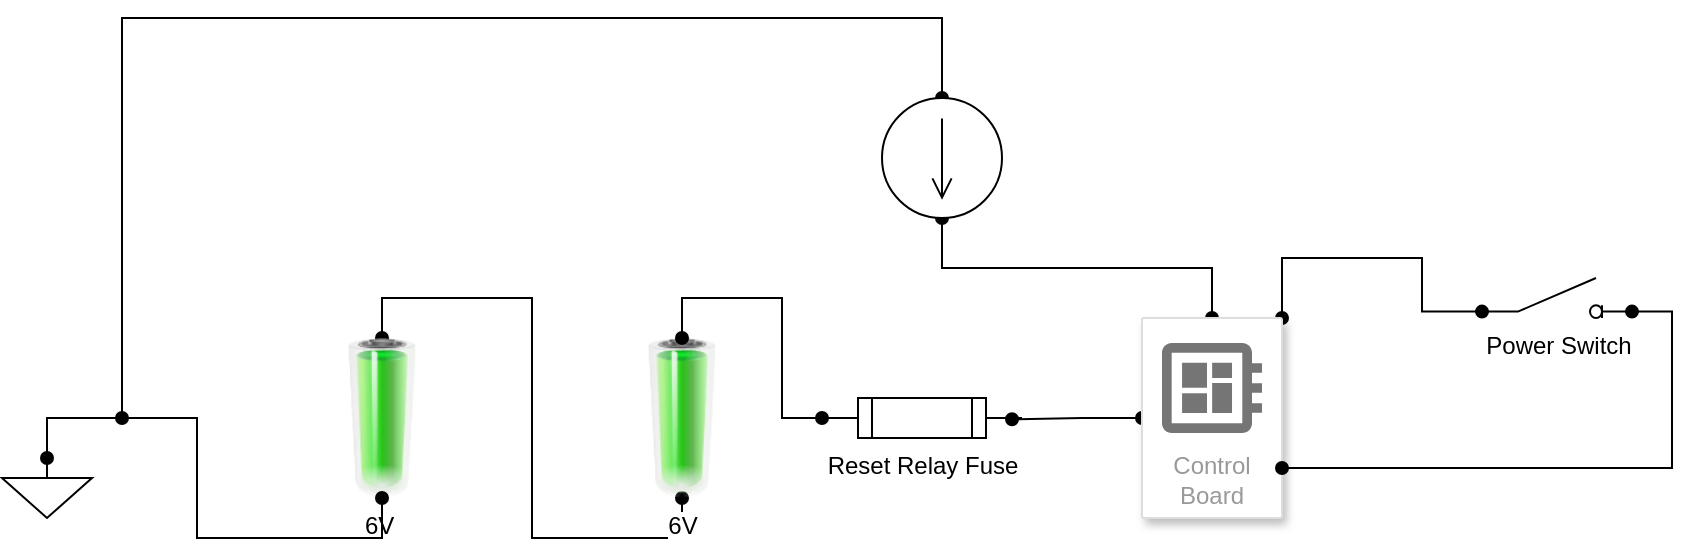 <mxfile version="26.2.8">
  <diagram name="Page-1" id="7e0a89b8-554c-2b80-1dc8-d5c74ca68de4">
    <mxGraphModel dx="654" dy="388" grid="1" gridSize="10" guides="1" tooltips="1" connect="1" arrows="1" fold="1" page="1" pageScale="1" pageWidth="1100" pageHeight="850" background="none" math="0" shadow="0">
      <root>
        <mxCell id="0" />
        <mxCell id="1" parent="0" />
        <mxCell id="W79n-Oxr2ZgM0roB26U3-4" style="edgeStyle=orthogonalEdgeStyle;rounded=0;orthogonalLoop=1;jettySize=auto;html=1;entryX=0.5;entryY=1;entryDx=0;entryDy=0;exitX=0.5;exitY=0;exitDx=0;exitDy=0;strokeColor=none;endArrow=oval;endFill=1;" edge="1" parent="1" source="W79n-Oxr2ZgM0roB26U3-1" target="W79n-Oxr2ZgM0roB26U3-2">
          <mxGeometry relative="1" as="geometry" />
        </mxCell>
        <mxCell id="W79n-Oxr2ZgM0roB26U3-6" style="edgeStyle=orthogonalEdgeStyle;rounded=0;orthogonalLoop=1;jettySize=auto;html=1;entryX=0.5;entryY=1;entryDx=0;entryDy=0;exitX=0.5;exitY=0;exitDx=0;exitDy=0;endArrow=oval;endFill=1;startArrow=oval;startFill=1;" edge="1" parent="1" source="W79n-Oxr2ZgM0roB26U3-1" target="W79n-Oxr2ZgM0roB26U3-2">
          <mxGeometry relative="1" as="geometry">
            <mxPoint x="320" y="360" as="sourcePoint" />
          </mxGeometry>
        </mxCell>
        <mxCell id="W79n-Oxr2ZgM0roB26U3-1" value="6V&amp;nbsp;" style="image;html=1;image=img/lib/clip_art/general/Battery_100_128x128.png" vertex="1" parent="1">
          <mxGeometry x="280" y="370" width="80" height="80" as="geometry" />
        </mxCell>
        <mxCell id="W79n-Oxr2ZgM0roB26U3-2" value="6V" style="image;html=1;image=img/lib/clip_art/general/Battery_100_128x128.png" vertex="1" parent="1">
          <mxGeometry x="430" y="370" width="80" height="80" as="geometry" />
        </mxCell>
        <mxCell id="W79n-Oxr2ZgM0roB26U3-11" style="edgeStyle=orthogonalEdgeStyle;rounded=0;orthogonalLoop=1;jettySize=auto;html=1;endArrow=oval;endFill=1;startArrow=oval;startFill=1;exitX=0.5;exitY=0;exitDx=0;exitDy=0;exitPerimeter=0;" edge="1" parent="1" source="W79n-Oxr2ZgM0roB26U3-5">
          <mxGeometry relative="1" as="geometry">
            <mxPoint x="190" y="410" as="targetPoint" />
            <Array as="points">
              <mxPoint x="600" y="210" />
              <mxPoint x="190" y="210" />
            </Array>
          </mxGeometry>
        </mxCell>
        <mxCell id="W79n-Oxr2ZgM0roB26U3-17" style="edgeStyle=orthogonalEdgeStyle;rounded=0;orthogonalLoop=1;jettySize=auto;html=1;entryX=0.5;entryY=0;entryDx=0;entryDy=0;exitX=0.5;exitY=1;exitDx=0;exitDy=0;exitPerimeter=0;endArrow=oval;endFill=1;startArrow=oval;startFill=1;" edge="1" parent="1" source="W79n-Oxr2ZgM0roB26U3-5" target="W79n-Oxr2ZgM0roB26U3-12">
          <mxGeometry relative="1" as="geometry" />
        </mxCell>
        <mxCell id="W79n-Oxr2ZgM0roB26U3-5" value="" style="pointerEvents=1;verticalLabelPosition=bottom;shadow=0;dashed=0;align=center;html=1;verticalAlign=top;shape=mxgraph.electrical.signal_sources.source;aspect=fixed;points=[[0.5,0,0],[1,0.5,0],[0.5,1,0],[0,0.5,0]];elSignalType=dc2;" vertex="1" parent="1">
          <mxGeometry x="570" y="250" width="60" height="60" as="geometry" />
        </mxCell>
        <mxCell id="W79n-Oxr2ZgM0roB26U3-9" value="" style="pointerEvents=1;verticalLabelPosition=bottom;shadow=0;dashed=0;align=center;html=1;verticalAlign=top;shape=mxgraph.electrical.signal_sources.signal_ground;" vertex="1" parent="1">
          <mxGeometry x="130" y="430" width="45" height="30" as="geometry" />
        </mxCell>
        <mxCell id="W79n-Oxr2ZgM0roB26U3-10" style="edgeStyle=orthogonalEdgeStyle;rounded=0;orthogonalLoop=1;jettySize=auto;html=1;entryX=0.5;entryY=0;entryDx=0;entryDy=0;entryPerimeter=0;exitX=0.5;exitY=1;exitDx=0;exitDy=0;endArrow=oval;endFill=1;startArrow=oval;startFill=1;" edge="1" parent="1" source="W79n-Oxr2ZgM0roB26U3-1" target="W79n-Oxr2ZgM0roB26U3-9">
          <mxGeometry relative="1" as="geometry" />
        </mxCell>
        <mxCell id="W79n-Oxr2ZgM0roB26U3-14" style="edgeStyle=orthogonalEdgeStyle;rounded=0;orthogonalLoop=1;jettySize=auto;html=1;endArrow=oval;endFill=1;startArrow=oval;startFill=1;entryX=0.95;entryY=0.531;entryDx=0;entryDy=0;entryPerimeter=0;" edge="1" parent="1" source="W79n-Oxr2ZgM0roB26U3-12" target="W79n-Oxr2ZgM0roB26U3-15">
          <mxGeometry relative="1" as="geometry">
            <mxPoint x="550" y="410" as="targetPoint" />
          </mxGeometry>
        </mxCell>
        <mxCell id="W79n-Oxr2ZgM0roB26U3-21" style="edgeStyle=orthogonalEdgeStyle;rounded=0;orthogonalLoop=1;jettySize=auto;html=1;exitX=1;exitY=0;exitDx=0;exitDy=0;startArrow=oval;startFill=1;endArrow=oval;endFill=1;entryX=0;entryY=0.84;entryDx=0;entryDy=0;" edge="1" parent="1" source="W79n-Oxr2ZgM0roB26U3-12" target="W79n-Oxr2ZgM0roB26U3-20">
          <mxGeometry relative="1" as="geometry">
            <Array as="points">
              <mxPoint x="770" y="330" />
              <mxPoint x="840" y="330" />
            </Array>
          </mxGeometry>
        </mxCell>
        <mxCell id="W79n-Oxr2ZgM0roB26U3-12" value="Control Board" style="strokeColor=#dddddd;shadow=1;strokeWidth=1;rounded=1;absoluteArcSize=1;arcSize=2;labelPosition=center;verticalLabelPosition=middle;align=center;verticalAlign=bottom;spacingLeft=0;fontColor=#999999;fontSize=12;whiteSpace=wrap;spacingBottom=2;html=1;" vertex="1" parent="1">
          <mxGeometry x="700" y="360" width="70" height="100" as="geometry" />
        </mxCell>
        <mxCell id="W79n-Oxr2ZgM0roB26U3-13" value="" style="sketch=0;dashed=0;connectable=0;html=1;fillColor=#757575;strokeColor=none;shape=mxgraph.gcp2.circuit_board;part=1;" vertex="1" parent="W79n-Oxr2ZgM0roB26U3-12">
          <mxGeometry x="0.5" width="50" height="45" relative="1" as="geometry">
            <mxPoint x="-25" y="12.5" as="offset" />
          </mxGeometry>
        </mxCell>
        <mxCell id="W79n-Oxr2ZgM0roB26U3-16" style="edgeStyle=orthogonalEdgeStyle;rounded=0;orthogonalLoop=1;jettySize=auto;html=1;entryX=0.5;entryY=0;entryDx=0;entryDy=0;endArrow=oval;endFill=1;startArrow=oval;startFill=1;" edge="1" parent="1" source="W79n-Oxr2ZgM0roB26U3-15" target="W79n-Oxr2ZgM0roB26U3-2">
          <mxGeometry relative="1" as="geometry" />
        </mxCell>
        <mxCell id="W79n-Oxr2ZgM0roB26U3-15" value="Reset Relay Fuse" style="pointerEvents=1;verticalLabelPosition=bottom;shadow=0;dashed=0;align=center;html=1;verticalAlign=top;shape=mxgraph.electrical.miscellaneous.fuse_1;" vertex="1" parent="1">
          <mxGeometry x="540" y="400" width="100" height="20" as="geometry" />
        </mxCell>
        <mxCell id="W79n-Oxr2ZgM0roB26U3-22" style="edgeStyle=orthogonalEdgeStyle;rounded=0;orthogonalLoop=1;jettySize=auto;html=1;exitX=1;exitY=0.84;exitDx=0;exitDy=0;entryX=1;entryY=0.75;entryDx=0;entryDy=0;endArrow=oval;endFill=1;startArrow=oval;startFill=1;" edge="1" parent="1" source="W79n-Oxr2ZgM0roB26U3-20" target="W79n-Oxr2ZgM0roB26U3-12">
          <mxGeometry relative="1" as="geometry" />
        </mxCell>
        <mxCell id="W79n-Oxr2ZgM0roB26U3-20" value="Power Switch" style="html=1;shape=mxgraph.electrical.electro-mechanical.switchDisconnector;aspect=fixed;elSwitchState=off;labelPosition=center;verticalLabelPosition=bottom;align=center;verticalAlign=top;" vertex="1" parent="1">
          <mxGeometry x="870" y="340" width="75" height="20" as="geometry" />
        </mxCell>
      </root>
    </mxGraphModel>
  </diagram>
</mxfile>
